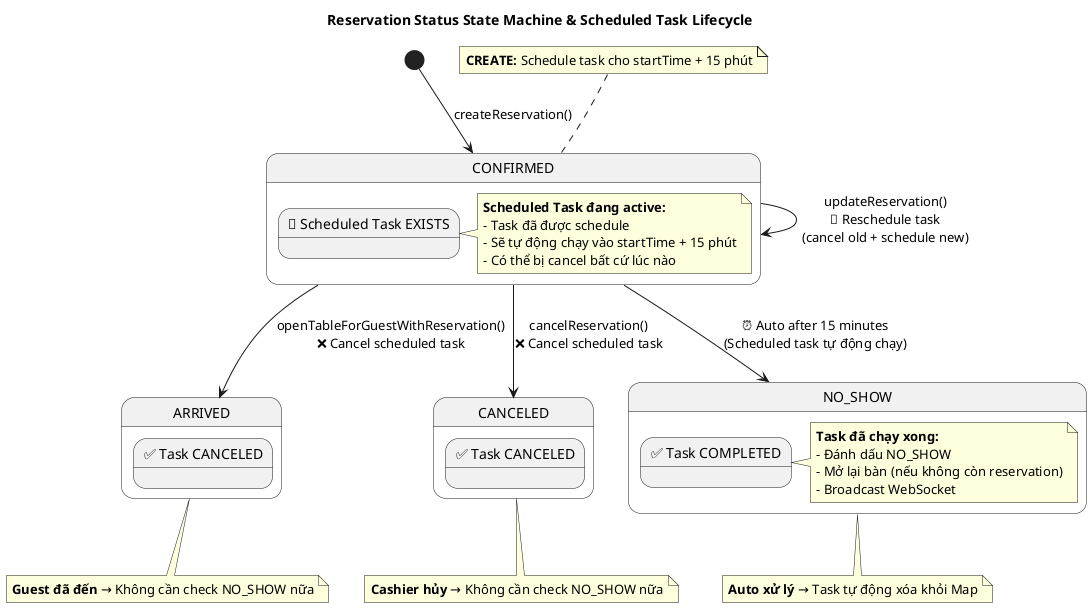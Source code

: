 @startuml reservation-state-machine
title Reservation Status State Machine & Scheduled Task Lifecycle

[*] --> CONFIRMED : createReservation()
state CONFIRMED {
    state "🔔 Scheduled Task EXISTS" as ScheduledActive
    
    note right of ScheduledActive
        **Scheduled Task đang active:**
        - Task đã được schedule
        - Sẽ tự động chạy vào startTime + 15 phút
        - Có thể bị cancel bất cứ lúc nào
    end note
}

CONFIRMED --> ARRIVED : openTableForGuestWithReservation()\n❌ Cancel scheduled task
state ARRIVED {
    state "✅ Task CANCELED" as TaskCanceled1
}

CONFIRMED --> CANCELED : cancelReservation()\n❌ Cancel scheduled task
state CANCELED {
    state "✅ Task CANCELED" as TaskCanceled2
}

CONFIRMED --> NO_SHOW : ⏰ Auto after 15 minutes\n(Scheduled task tự động chạy)
state NO_SHOW {
    state "✅ Task COMPLETED" as TaskCompleted
    
    note right of TaskCompleted
        **Task đã chạy xong:**
        - Đánh dấu NO_SHOW
        - Mở lại bàn (nếu không còn reservation)
        - Broadcast WebSocket
    end note
}

CONFIRMED --> CONFIRMED : updateReservation()\n🔄 Reschedule task\n(cancel old + schedule new)

note top of CONFIRMED : **CREATE:** Schedule task cho startTime + 15 phút
note bottom of ARRIVED : **Guest đã đến** → Không cần check NO_SHOW nữa
note bottom of CANCELED : **Cashier hủy** → Không cần check NO_SHOW nữa
note bottom of NO_SHOW : **Auto xử lý** → Task tự động xóa khỏi Map

@enduml



